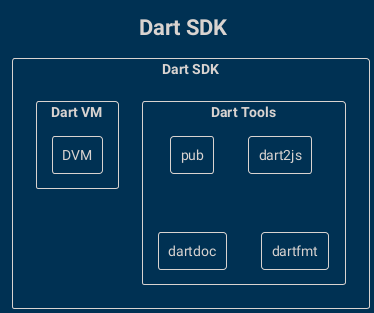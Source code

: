 @startuml
!theme blueprint
skinparam componentStyle rectangle
skinparam defaultFontName Roboto
title Dart SDK


rectangle "Dart SDK" as SDK {
    rectangle "Dart Tools" as Test {
        component pub
        component dart2js
        component dartdoc
        component dartfmt
    }

    rectangle "Dart VM" {
         component "DVM"
    }
}

@enduml 
